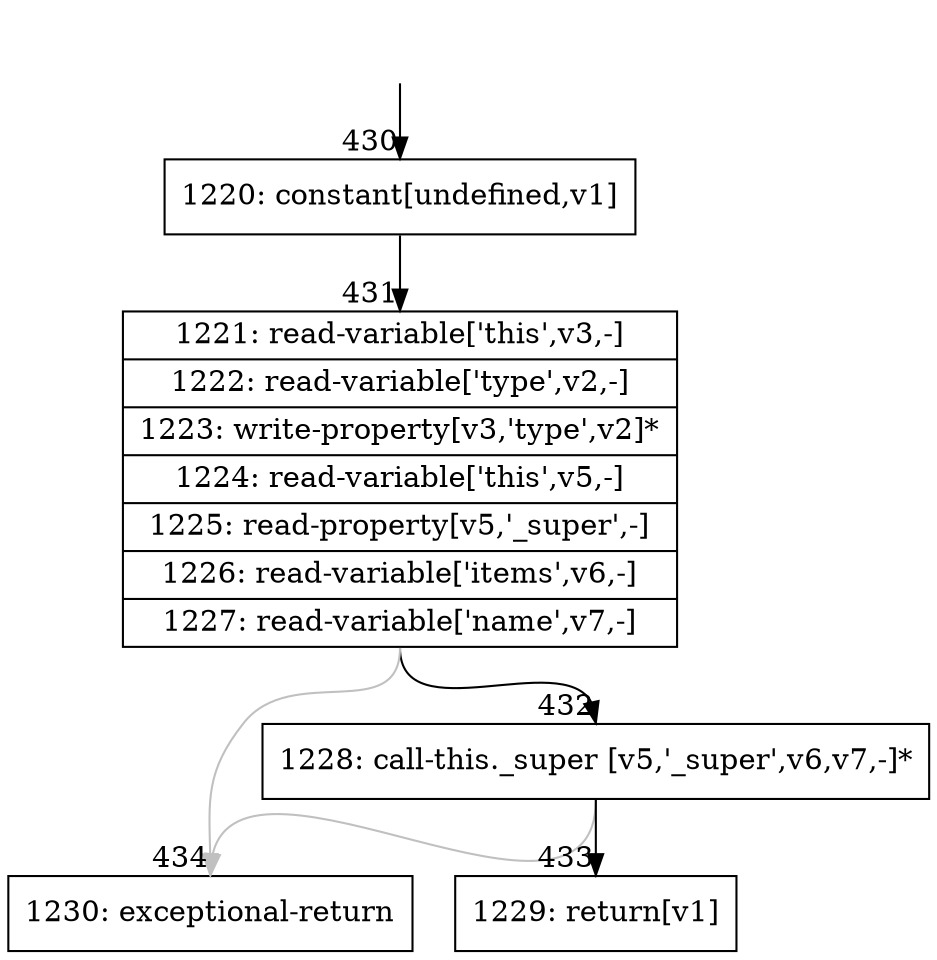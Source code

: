 digraph {
rankdir="TD"
BB_entry44[shape=none,label=""];
BB_entry44 -> BB430 [tailport=s, headport=n, headlabel="    430"]
BB430 [shape=record label="{1220: constant[undefined,v1]}" ] 
BB430 -> BB431 [tailport=s, headport=n, headlabel="      431"]
BB431 [shape=record label="{1221: read-variable['this',v3,-]|1222: read-variable['type',v2,-]|1223: write-property[v3,'type',v2]*|1224: read-variable['this',v5,-]|1225: read-property[v5,'_super',-]|1226: read-variable['items',v6,-]|1227: read-variable['name',v7,-]}" ] 
BB431 -> BB432 [tailport=s, headport=n, headlabel="      432"]
BB431 -> BB434 [tailport=s, headport=n, color=gray, headlabel="      434"]
BB432 [shape=record label="{1228: call-this._super [v5,'_super',v6,v7,-]*}" ] 
BB432 -> BB433 [tailport=s, headport=n, headlabel="      433"]
BB432 -> BB434 [tailport=s, headport=n, color=gray]
BB433 [shape=record label="{1229: return[v1]}" ] 
BB434 [shape=record label="{1230: exceptional-return}" ] 
//#$~ 344
}

